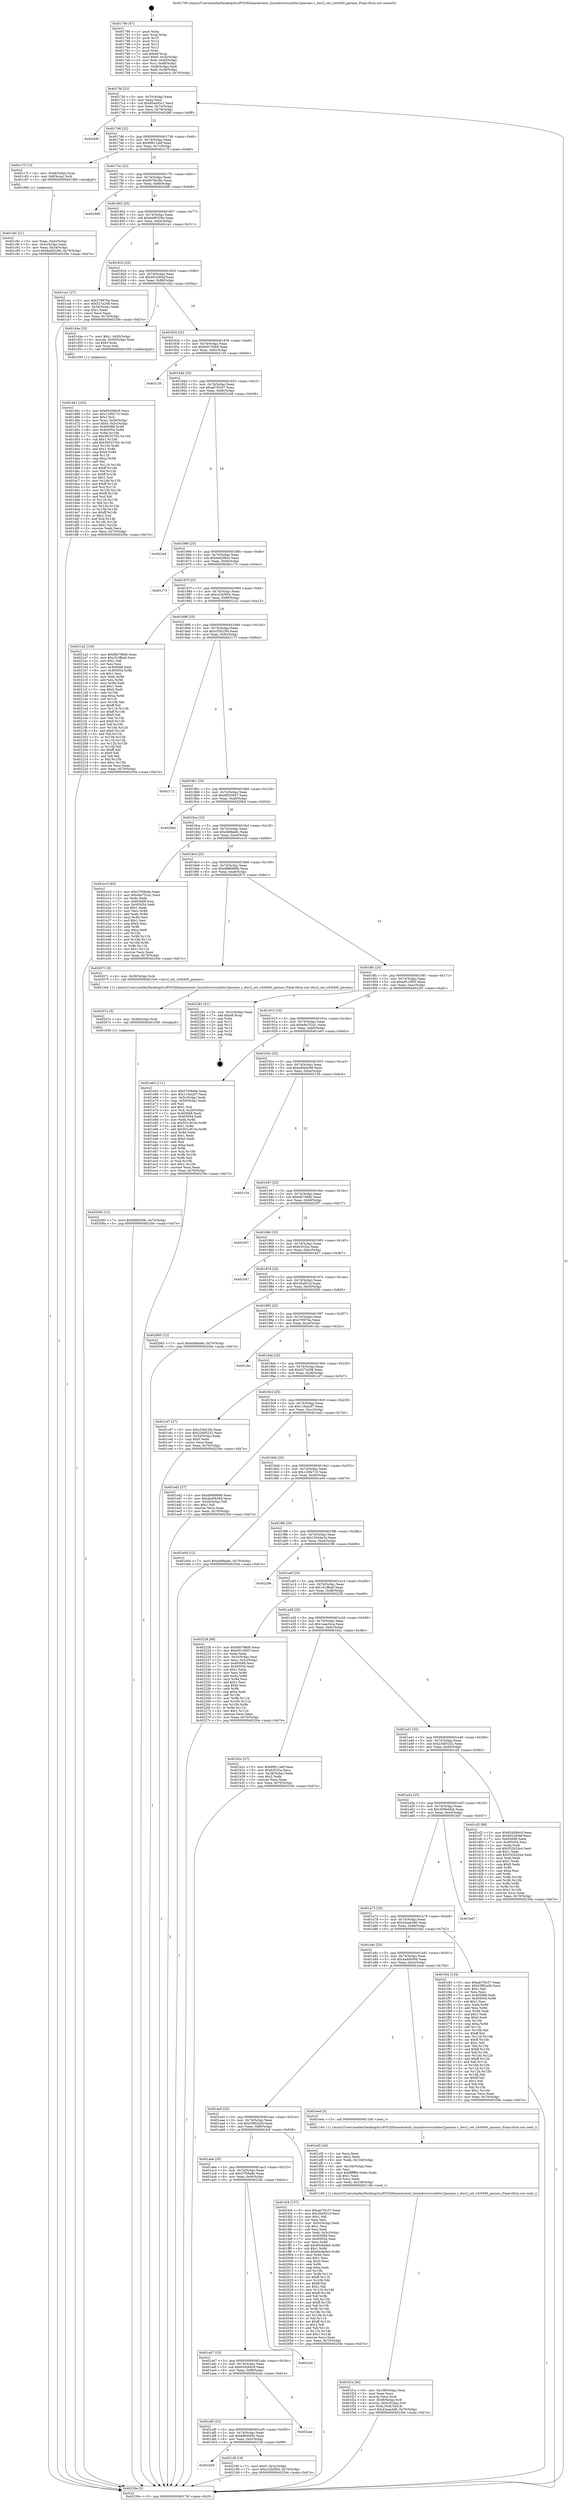 digraph "0x401790" {
  label = "0x401790 (/mnt/c/Users/mathe/Desktop/tcc/POCII/binaries/extr_linuxdriversusbdwc2params.c_dwc2_set_s3c6400_params_Final-ollvm.out::main(0))"
  labelloc = "t"
  node[shape=record]

  Entry [label="",width=0.3,height=0.3,shape=circle,fillcolor=black,style=filled]
  "0x4017bf" [label="{
     0x4017bf [23]\l
     | [instrs]\l
     &nbsp;&nbsp;0x4017bf \<+3\>: mov -0x70(%rbp),%eax\l
     &nbsp;&nbsp;0x4017c2 \<+2\>: mov %eax,%ecx\l
     &nbsp;&nbsp;0x4017c4 \<+6\>: sub $0x85ad45c1,%ecx\l
     &nbsp;&nbsp;0x4017ca \<+3\>: mov %eax,-0x74(%rbp)\l
     &nbsp;&nbsp;0x4017cd \<+3\>: mov %ecx,-0x78(%rbp)\l
     &nbsp;&nbsp;0x4017d0 \<+6\>: je 000000000040208f \<main+0x8ff\>\l
  }"]
  "0x40208f" [label="{
     0x40208f\l
  }", style=dashed]
  "0x4017d6" [label="{
     0x4017d6 [22]\l
     | [instrs]\l
     &nbsp;&nbsp;0x4017d6 \<+5\>: jmp 00000000004017db \<main+0x4b\>\l
     &nbsp;&nbsp;0x4017db \<+3\>: mov -0x74(%rbp),%eax\l
     &nbsp;&nbsp;0x4017de \<+5\>: sub $0x89611a6f,%eax\l
     &nbsp;&nbsp;0x4017e3 \<+3\>: mov %eax,-0x7c(%rbp)\l
     &nbsp;&nbsp;0x4017e6 \<+6\>: je 0000000000401c7f \<main+0x4ef\>\l
  }"]
  Exit [label="",width=0.3,height=0.3,shape=circle,fillcolor=black,style=filled,peripheries=2]
  "0x401c7f" [label="{
     0x401c7f [13]\l
     | [instrs]\l
     &nbsp;&nbsp;0x401c7f \<+4\>: mov -0x48(%rbp),%rax\l
     &nbsp;&nbsp;0x401c83 \<+4\>: mov 0x8(%rax),%rdi\l
     &nbsp;&nbsp;0x401c87 \<+5\>: call 0000000000401060 \<atoi@plt\>\l
     | [calls]\l
     &nbsp;&nbsp;0x401060 \{1\} (unknown)\l
  }"]
  "0x4017ec" [label="{
     0x4017ec [22]\l
     | [instrs]\l
     &nbsp;&nbsp;0x4017ec \<+5\>: jmp 00000000004017f1 \<main+0x61\>\l
     &nbsp;&nbsp;0x4017f1 \<+3\>: mov -0x74(%rbp),%eax\l
     &nbsp;&nbsp;0x4017f4 \<+5\>: sub $0x8978e3bc,%eax\l
     &nbsp;&nbsp;0x4017f9 \<+3\>: mov %eax,-0x80(%rbp)\l
     &nbsp;&nbsp;0x4017fc \<+6\>: je 00000000004020d8 \<main+0x948\>\l
  }"]
  "0x401b09" [label="{
     0x401b09\l
  }", style=dashed]
  "0x4020d8" [label="{
     0x4020d8\l
  }", style=dashed]
  "0x401802" [label="{
     0x401802 [25]\l
     | [instrs]\l
     &nbsp;&nbsp;0x401802 \<+5\>: jmp 0000000000401807 \<main+0x77\>\l
     &nbsp;&nbsp;0x401807 \<+3\>: mov -0x74(%rbp),%eax\l
     &nbsp;&nbsp;0x40180a \<+5\>: sub $0x8a90329e,%eax\l
     &nbsp;&nbsp;0x40180f \<+6\>: mov %eax,-0x84(%rbp)\l
     &nbsp;&nbsp;0x401815 \<+6\>: je 0000000000401ca1 \<main+0x511\>\l
  }"]
  "0x40218f" [label="{
     0x40218f [19]\l
     | [instrs]\l
     &nbsp;&nbsp;0x40218f \<+7\>: movl $0x0,-0x3c(%rbp)\l
     &nbsp;&nbsp;0x402196 \<+7\>: movl $0xc52b5f54,-0x70(%rbp)\l
     &nbsp;&nbsp;0x40219d \<+5\>: jmp 000000000040230e \<main+0xb7e\>\l
  }"]
  "0x401ca1" [label="{
     0x401ca1 [27]\l
     | [instrs]\l
     &nbsp;&nbsp;0x401ca1 \<+5\>: mov $0x37997ba,%eax\l
     &nbsp;&nbsp;0x401ca6 \<+5\>: mov $0x527e208,%ecx\l
     &nbsp;&nbsp;0x401cab \<+3\>: mov -0x34(%rbp),%edx\l
     &nbsp;&nbsp;0x401cae \<+3\>: cmp $0x1,%edx\l
     &nbsp;&nbsp;0x401cb1 \<+3\>: cmovl %ecx,%eax\l
     &nbsp;&nbsp;0x401cb4 \<+3\>: mov %eax,-0x70(%rbp)\l
     &nbsp;&nbsp;0x401cb7 \<+5\>: jmp 000000000040230e \<main+0xb7e\>\l
  }"]
  "0x40181b" [label="{
     0x40181b [25]\l
     | [instrs]\l
     &nbsp;&nbsp;0x40181b \<+5\>: jmp 0000000000401820 \<main+0x90\>\l
     &nbsp;&nbsp;0x401820 \<+3\>: mov -0x74(%rbp),%eax\l
     &nbsp;&nbsp;0x401823 \<+5\>: sub $0x952260ef,%eax\l
     &nbsp;&nbsp;0x401828 \<+6\>: mov %eax,-0x88(%rbp)\l
     &nbsp;&nbsp;0x40182e \<+6\>: je 0000000000401d4a \<main+0x5ba\>\l
  }"]
  "0x401af0" [label="{
     0x401af0 [25]\l
     | [instrs]\l
     &nbsp;&nbsp;0x401af0 \<+5\>: jmp 0000000000401af5 \<main+0x365\>\l
     &nbsp;&nbsp;0x401af5 \<+3\>: mov -0x74(%rbp),%eax\l
     &nbsp;&nbsp;0x401af8 \<+5\>: sub $0x696005fe,%eax\l
     &nbsp;&nbsp;0x401afd \<+6\>: mov %eax,-0xfc(%rbp)\l
     &nbsp;&nbsp;0x401b03 \<+6\>: je 000000000040218f \<main+0x9ff\>\l
  }"]
  "0x401d4a" [label="{
     0x401d4a [23]\l
     | [instrs]\l
     &nbsp;&nbsp;0x401d4a \<+7\>: movl $0x1,-0x50(%rbp)\l
     &nbsp;&nbsp;0x401d51 \<+4\>: movslq -0x50(%rbp),%rax\l
     &nbsp;&nbsp;0x401d55 \<+4\>: shl $0x3,%rax\l
     &nbsp;&nbsp;0x401d59 \<+3\>: mov %rax,%rdi\l
     &nbsp;&nbsp;0x401d5c \<+5\>: call 0000000000401050 \<malloc@plt\>\l
     | [calls]\l
     &nbsp;&nbsp;0x401050 \{1\} (unknown)\l
  }"]
  "0x401834" [label="{
     0x401834 [25]\l
     | [instrs]\l
     &nbsp;&nbsp;0x401834 \<+5\>: jmp 0000000000401839 \<main+0xa9\>\l
     &nbsp;&nbsp;0x401839 \<+3\>: mov -0x74(%rbp),%eax\l
     &nbsp;&nbsp;0x40183c \<+5\>: sub $0x9cb73db9,%eax\l
     &nbsp;&nbsp;0x401841 \<+6\>: mov %eax,-0x8c(%rbp)\l
     &nbsp;&nbsp;0x401847 \<+6\>: je 0000000000402135 \<main+0x9a5\>\l
  }"]
  "0x4022ae" [label="{
     0x4022ae\l
  }", style=dashed]
  "0x402135" [label="{
     0x402135\l
  }", style=dashed]
  "0x40184d" [label="{
     0x40184d [25]\l
     | [instrs]\l
     &nbsp;&nbsp;0x40184d \<+5\>: jmp 0000000000401852 \<main+0xc2\>\l
     &nbsp;&nbsp;0x401852 \<+3\>: mov -0x74(%rbp),%eax\l
     &nbsp;&nbsp;0x401855 \<+5\>: sub $0xab7f3c57,%eax\l
     &nbsp;&nbsp;0x40185a \<+6\>: mov %eax,-0x90(%rbp)\l
     &nbsp;&nbsp;0x401860 \<+6\>: je 00000000004022e8 \<main+0xb58\>\l
  }"]
  "0x401ad7" [label="{
     0x401ad7 [25]\l
     | [instrs]\l
     &nbsp;&nbsp;0x401ad7 \<+5\>: jmp 0000000000401adc \<main+0x34c\>\l
     &nbsp;&nbsp;0x401adc \<+3\>: mov -0x74(%rbp),%eax\l
     &nbsp;&nbsp;0x401adf \<+5\>: sub $0x654566c9,%eax\l
     &nbsp;&nbsp;0x401ae4 \<+6\>: mov %eax,-0xf8(%rbp)\l
     &nbsp;&nbsp;0x401aea \<+6\>: je 00000000004022ae \<main+0xb1e\>\l
  }"]
  "0x4022e8" [label="{
     0x4022e8\l
  }", style=dashed]
  "0x401866" [label="{
     0x401866 [25]\l
     | [instrs]\l
     &nbsp;&nbsp;0x401866 \<+5\>: jmp 000000000040186b \<main+0xdb\>\l
     &nbsp;&nbsp;0x40186b \<+3\>: mov -0x74(%rbp),%eax\l
     &nbsp;&nbsp;0x40186e \<+5\>: sub $0xbed2f6a3,%eax\l
     &nbsp;&nbsp;0x401873 \<+6\>: mov %eax,-0x94(%rbp)\l
     &nbsp;&nbsp;0x401879 \<+6\>: je 0000000000401c73 \<main+0x4e3\>\l
  }"]
  "0x4022dc" [label="{
     0x4022dc\l
  }", style=dashed]
  "0x401c73" [label="{
     0x401c73\l
  }", style=dashed]
  "0x40187f" [label="{
     0x40187f [25]\l
     | [instrs]\l
     &nbsp;&nbsp;0x40187f \<+5\>: jmp 0000000000401884 \<main+0xf4\>\l
     &nbsp;&nbsp;0x401884 \<+3\>: mov -0x74(%rbp),%eax\l
     &nbsp;&nbsp;0x401887 \<+5\>: sub $0xc52b5f54,%eax\l
     &nbsp;&nbsp;0x40188c \<+6\>: mov %eax,-0x98(%rbp)\l
     &nbsp;&nbsp;0x401892 \<+6\>: je 00000000004021a2 \<main+0xa12\>\l
  }"]
  "0x402083" [label="{
     0x402083 [12]\l
     | [instrs]\l
     &nbsp;&nbsp;0x402083 \<+7\>: movl $0x696005fe,-0x70(%rbp)\l
     &nbsp;&nbsp;0x40208a \<+5\>: jmp 000000000040230e \<main+0xb7e\>\l
  }"]
  "0x4021a2" [label="{
     0x4021a2 [134]\l
     | [instrs]\l
     &nbsp;&nbsp;0x4021a2 \<+5\>: mov $0xf4b798d0,%eax\l
     &nbsp;&nbsp;0x4021a7 \<+5\>: mov $0x161ffba6,%ecx\l
     &nbsp;&nbsp;0x4021ac \<+2\>: mov $0x1,%dl\l
     &nbsp;&nbsp;0x4021ae \<+2\>: xor %esi,%esi\l
     &nbsp;&nbsp;0x4021b0 \<+7\>: mov 0x405068,%edi\l
     &nbsp;&nbsp;0x4021b7 \<+8\>: mov 0x405054,%r8d\l
     &nbsp;&nbsp;0x4021bf \<+3\>: sub $0x1,%esi\l
     &nbsp;&nbsp;0x4021c2 \<+3\>: mov %edi,%r9d\l
     &nbsp;&nbsp;0x4021c5 \<+3\>: add %esi,%r9d\l
     &nbsp;&nbsp;0x4021c8 \<+4\>: imul %r9d,%edi\l
     &nbsp;&nbsp;0x4021cc \<+3\>: and $0x1,%edi\l
     &nbsp;&nbsp;0x4021cf \<+3\>: cmp $0x0,%edi\l
     &nbsp;&nbsp;0x4021d2 \<+4\>: sete %r10b\l
     &nbsp;&nbsp;0x4021d6 \<+4\>: cmp $0xa,%r8d\l
     &nbsp;&nbsp;0x4021da \<+4\>: setl %r11b\l
     &nbsp;&nbsp;0x4021de \<+3\>: mov %r10b,%bl\l
     &nbsp;&nbsp;0x4021e1 \<+3\>: xor $0xff,%bl\l
     &nbsp;&nbsp;0x4021e4 \<+3\>: mov %r11b,%r14b\l
     &nbsp;&nbsp;0x4021e7 \<+4\>: xor $0xff,%r14b\l
     &nbsp;&nbsp;0x4021eb \<+3\>: xor $0x0,%dl\l
     &nbsp;&nbsp;0x4021ee \<+3\>: mov %bl,%r15b\l
     &nbsp;&nbsp;0x4021f1 \<+4\>: and $0x0,%r15b\l
     &nbsp;&nbsp;0x4021f5 \<+3\>: and %dl,%r10b\l
     &nbsp;&nbsp;0x4021f8 \<+3\>: mov %r14b,%r12b\l
     &nbsp;&nbsp;0x4021fb \<+4\>: and $0x0,%r12b\l
     &nbsp;&nbsp;0x4021ff \<+3\>: and %dl,%r11b\l
     &nbsp;&nbsp;0x402202 \<+3\>: or %r10b,%r15b\l
     &nbsp;&nbsp;0x402205 \<+3\>: or %r11b,%r12b\l
     &nbsp;&nbsp;0x402208 \<+3\>: xor %r12b,%r15b\l
     &nbsp;&nbsp;0x40220b \<+3\>: or %r14b,%bl\l
     &nbsp;&nbsp;0x40220e \<+3\>: xor $0xff,%bl\l
     &nbsp;&nbsp;0x402211 \<+3\>: or $0x0,%dl\l
     &nbsp;&nbsp;0x402214 \<+2\>: and %dl,%bl\l
     &nbsp;&nbsp;0x402216 \<+3\>: or %bl,%r15b\l
     &nbsp;&nbsp;0x402219 \<+4\>: test $0x1,%r15b\l
     &nbsp;&nbsp;0x40221d \<+3\>: cmovne %ecx,%eax\l
     &nbsp;&nbsp;0x402220 \<+3\>: mov %eax,-0x70(%rbp)\l
     &nbsp;&nbsp;0x402223 \<+5\>: jmp 000000000040230e \<main+0xb7e\>\l
  }"]
  "0x401898" [label="{
     0x401898 [25]\l
     | [instrs]\l
     &nbsp;&nbsp;0x401898 \<+5\>: jmp 000000000040189d \<main+0x10d\>\l
     &nbsp;&nbsp;0x40189d \<+3\>: mov -0x74(%rbp),%eax\l
     &nbsp;&nbsp;0x4018a0 \<+5\>: sub $0xc55b23f4,%eax\l
     &nbsp;&nbsp;0x4018a5 \<+6\>: mov %eax,-0x9c(%rbp)\l
     &nbsp;&nbsp;0x4018ab \<+6\>: je 0000000000402172 \<main+0x9e2\>\l
  }"]
  "0x40207a" [label="{
     0x40207a [9]\l
     | [instrs]\l
     &nbsp;&nbsp;0x40207a \<+4\>: mov -0x58(%rbp),%rdi\l
     &nbsp;&nbsp;0x40207e \<+5\>: call 0000000000401030 \<free@plt\>\l
     | [calls]\l
     &nbsp;&nbsp;0x401030 \{1\} (unknown)\l
  }"]
  "0x402172" [label="{
     0x402172\l
  }", style=dashed]
  "0x4018b1" [label="{
     0x4018b1 [25]\l
     | [instrs]\l
     &nbsp;&nbsp;0x4018b1 \<+5\>: jmp 00000000004018b6 \<main+0x126\>\l
     &nbsp;&nbsp;0x4018b6 \<+3\>: mov -0x74(%rbp),%eax\l
     &nbsp;&nbsp;0x4018b9 \<+5\>: sub $0xd0f20947,%eax\l
     &nbsp;&nbsp;0x4018be \<+6\>: mov %eax,-0xa0(%rbp)\l
     &nbsp;&nbsp;0x4018c4 \<+6\>: je 00000000004020bd \<main+0x92d\>\l
  }"]
  "0x401abe" [label="{
     0x401abe [25]\l
     | [instrs]\l
     &nbsp;&nbsp;0x401abe \<+5\>: jmp 0000000000401ac3 \<main+0x333\>\l
     &nbsp;&nbsp;0x401ac3 \<+3\>: mov -0x74(%rbp),%eax\l
     &nbsp;&nbsp;0x401ac6 \<+5\>: sub $0x57f38e9e,%eax\l
     &nbsp;&nbsp;0x401acb \<+6\>: mov %eax,-0xf4(%rbp)\l
     &nbsp;&nbsp;0x401ad1 \<+6\>: je 00000000004022dc \<main+0xb4c\>\l
  }"]
  "0x4020bd" [label="{
     0x4020bd\l
  }", style=dashed]
  "0x4018ca" [label="{
     0x4018ca [25]\l
     | [instrs]\l
     &nbsp;&nbsp;0x4018ca \<+5\>: jmp 00000000004018cf \<main+0x13f\>\l
     &nbsp;&nbsp;0x4018cf \<+3\>: mov -0x74(%rbp),%eax\l
     &nbsp;&nbsp;0x4018d2 \<+5\>: sub $0xd48faa9c,%eax\l
     &nbsp;&nbsp;0x4018d7 \<+6\>: mov %eax,-0xa4(%rbp)\l
     &nbsp;&nbsp;0x4018dd \<+6\>: je 0000000000401e10 \<main+0x680\>\l
  }"]
  "0x401fc8" [label="{
     0x401fc8 [157]\l
     | [instrs]\l
     &nbsp;&nbsp;0x401fc8 \<+5\>: mov $0xab7f3c57,%eax\l
     &nbsp;&nbsp;0x401fcd \<+5\>: mov $0x30a931d,%ecx\l
     &nbsp;&nbsp;0x401fd2 \<+2\>: mov $0x1,%dl\l
     &nbsp;&nbsp;0x401fd4 \<+2\>: xor %esi,%esi\l
     &nbsp;&nbsp;0x401fd6 \<+3\>: mov -0x5c(%rbp),%edi\l
     &nbsp;&nbsp;0x401fd9 \<+3\>: sub $0x1,%esi\l
     &nbsp;&nbsp;0x401fdc \<+2\>: sub %esi,%edi\l
     &nbsp;&nbsp;0x401fde \<+3\>: mov %edi,-0x5c(%rbp)\l
     &nbsp;&nbsp;0x401fe1 \<+7\>: mov 0x405068,%esi\l
     &nbsp;&nbsp;0x401fe8 \<+7\>: mov 0x405054,%edi\l
     &nbsp;&nbsp;0x401fef \<+3\>: mov %esi,%r8d\l
     &nbsp;&nbsp;0x401ff2 \<+7\>: add $0x60c8a9a5,%r8d\l
     &nbsp;&nbsp;0x401ff9 \<+4\>: sub $0x1,%r8d\l
     &nbsp;&nbsp;0x401ffd \<+7\>: sub $0x60c8a9a5,%r8d\l
     &nbsp;&nbsp;0x402004 \<+4\>: imul %r8d,%esi\l
     &nbsp;&nbsp;0x402008 \<+3\>: and $0x1,%esi\l
     &nbsp;&nbsp;0x40200b \<+3\>: cmp $0x0,%esi\l
     &nbsp;&nbsp;0x40200e \<+4\>: sete %r9b\l
     &nbsp;&nbsp;0x402012 \<+3\>: cmp $0xa,%edi\l
     &nbsp;&nbsp;0x402015 \<+4\>: setl %r10b\l
     &nbsp;&nbsp;0x402019 \<+3\>: mov %r9b,%r11b\l
     &nbsp;&nbsp;0x40201c \<+4\>: xor $0xff,%r11b\l
     &nbsp;&nbsp;0x402020 \<+3\>: mov %r10b,%bl\l
     &nbsp;&nbsp;0x402023 \<+3\>: xor $0xff,%bl\l
     &nbsp;&nbsp;0x402026 \<+3\>: xor $0x1,%dl\l
     &nbsp;&nbsp;0x402029 \<+3\>: mov %r11b,%r14b\l
     &nbsp;&nbsp;0x40202c \<+4\>: and $0xff,%r14b\l
     &nbsp;&nbsp;0x402030 \<+3\>: and %dl,%r9b\l
     &nbsp;&nbsp;0x402033 \<+3\>: mov %bl,%r15b\l
     &nbsp;&nbsp;0x402036 \<+4\>: and $0xff,%r15b\l
     &nbsp;&nbsp;0x40203a \<+3\>: and %dl,%r10b\l
     &nbsp;&nbsp;0x40203d \<+3\>: or %r9b,%r14b\l
     &nbsp;&nbsp;0x402040 \<+3\>: or %r10b,%r15b\l
     &nbsp;&nbsp;0x402043 \<+3\>: xor %r15b,%r14b\l
     &nbsp;&nbsp;0x402046 \<+3\>: or %bl,%r11b\l
     &nbsp;&nbsp;0x402049 \<+4\>: xor $0xff,%r11b\l
     &nbsp;&nbsp;0x40204d \<+3\>: or $0x1,%dl\l
     &nbsp;&nbsp;0x402050 \<+3\>: and %dl,%r11b\l
     &nbsp;&nbsp;0x402053 \<+3\>: or %r11b,%r14b\l
     &nbsp;&nbsp;0x402056 \<+4\>: test $0x1,%r14b\l
     &nbsp;&nbsp;0x40205a \<+3\>: cmovne %ecx,%eax\l
     &nbsp;&nbsp;0x40205d \<+3\>: mov %eax,-0x70(%rbp)\l
     &nbsp;&nbsp;0x402060 \<+5\>: jmp 000000000040230e \<main+0xb7e\>\l
  }"]
  "0x401e10" [label="{
     0x401e10 [83]\l
     | [instrs]\l
     &nbsp;&nbsp;0x401e10 \<+5\>: mov $0x57f38e9e,%eax\l
     &nbsp;&nbsp;0x401e15 \<+5\>: mov $0xe9a752a1,%ecx\l
     &nbsp;&nbsp;0x401e1a \<+2\>: xor %edx,%edx\l
     &nbsp;&nbsp;0x401e1c \<+7\>: mov 0x405068,%esi\l
     &nbsp;&nbsp;0x401e23 \<+7\>: mov 0x405054,%edi\l
     &nbsp;&nbsp;0x401e2a \<+3\>: sub $0x1,%edx\l
     &nbsp;&nbsp;0x401e2d \<+3\>: mov %esi,%r8d\l
     &nbsp;&nbsp;0x401e30 \<+3\>: add %edx,%r8d\l
     &nbsp;&nbsp;0x401e33 \<+4\>: imul %r8d,%esi\l
     &nbsp;&nbsp;0x401e37 \<+3\>: and $0x1,%esi\l
     &nbsp;&nbsp;0x401e3a \<+3\>: cmp $0x0,%esi\l
     &nbsp;&nbsp;0x401e3d \<+4\>: sete %r9b\l
     &nbsp;&nbsp;0x401e41 \<+3\>: cmp $0xa,%edi\l
     &nbsp;&nbsp;0x401e44 \<+4\>: setl %r10b\l
     &nbsp;&nbsp;0x401e48 \<+3\>: mov %r9b,%r11b\l
     &nbsp;&nbsp;0x401e4b \<+3\>: and %r10b,%r11b\l
     &nbsp;&nbsp;0x401e4e \<+3\>: xor %r10b,%r9b\l
     &nbsp;&nbsp;0x401e51 \<+3\>: or %r9b,%r11b\l
     &nbsp;&nbsp;0x401e54 \<+4\>: test $0x1,%r11b\l
     &nbsp;&nbsp;0x401e58 \<+3\>: cmovne %ecx,%eax\l
     &nbsp;&nbsp;0x401e5b \<+3\>: mov %eax,-0x70(%rbp)\l
     &nbsp;&nbsp;0x401e5e \<+5\>: jmp 000000000040230e \<main+0xb7e\>\l
  }"]
  "0x4018e3" [label="{
     0x4018e3 [25]\l
     | [instrs]\l
     &nbsp;&nbsp;0x4018e3 \<+5\>: jmp 00000000004018e8 \<main+0x158\>\l
     &nbsp;&nbsp;0x4018e8 \<+3\>: mov -0x74(%rbp),%eax\l
     &nbsp;&nbsp;0x4018eb \<+5\>: sub $0xd886999b,%eax\l
     &nbsp;&nbsp;0x4018f0 \<+6\>: mov %eax,-0xa8(%rbp)\l
     &nbsp;&nbsp;0x4018f6 \<+6\>: je 0000000000402071 \<main+0x8e1\>\l
  }"]
  "0x401f1e" [label="{
     0x401f1e [36]\l
     | [instrs]\l
     &nbsp;&nbsp;0x401f1e \<+6\>: mov -0x108(%rbp),%ecx\l
     &nbsp;&nbsp;0x401f24 \<+3\>: imul %eax,%ecx\l
     &nbsp;&nbsp;0x401f27 \<+3\>: movslq %ecx,%rdi\l
     &nbsp;&nbsp;0x401f2a \<+4\>: mov -0x58(%rbp),%r8\l
     &nbsp;&nbsp;0x401f2e \<+4\>: movslq -0x5c(%rbp),%r9\l
     &nbsp;&nbsp;0x401f32 \<+4\>: mov %rdi,(%r8,%r9,8)\l
     &nbsp;&nbsp;0x401f36 \<+7\>: movl $0x42eae3d6,-0x70(%rbp)\l
     &nbsp;&nbsp;0x401f3d \<+5\>: jmp 000000000040230e \<main+0xb7e\>\l
  }"]
  "0x402071" [label="{
     0x402071 [9]\l
     | [instrs]\l
     &nbsp;&nbsp;0x402071 \<+4\>: mov -0x58(%rbp),%rdi\l
     &nbsp;&nbsp;0x402075 \<+5\>: call 00000000004015e0 \<dwc2_set_s3c6400_params\>\l
     | [calls]\l
     &nbsp;&nbsp;0x4015e0 \{1\} (/mnt/c/Users/mathe/Desktop/tcc/POCII/binaries/extr_linuxdriversusbdwc2params.c_dwc2_set_s3c6400_params_Final-ollvm.out::dwc2_set_s3c6400_params)\l
  }"]
  "0x4018fc" [label="{
     0x4018fc [25]\l
     | [instrs]\l
     &nbsp;&nbsp;0x4018fc \<+5\>: jmp 0000000000401901 \<main+0x171\>\l
     &nbsp;&nbsp;0x401901 \<+3\>: mov -0x74(%rbp),%eax\l
     &nbsp;&nbsp;0x401904 \<+5\>: sub $0xe91c0f25,%eax\l
     &nbsp;&nbsp;0x401909 \<+6\>: mov %eax,-0xac(%rbp)\l
     &nbsp;&nbsp;0x40190f \<+6\>: je 0000000000402281 \<main+0xaf1\>\l
  }"]
  "0x401ef2" [label="{
     0x401ef2 [44]\l
     | [instrs]\l
     &nbsp;&nbsp;0x401ef2 \<+2\>: xor %ecx,%ecx\l
     &nbsp;&nbsp;0x401ef4 \<+5\>: mov $0x2,%edx\l
     &nbsp;&nbsp;0x401ef9 \<+6\>: mov %edx,-0x104(%rbp)\l
     &nbsp;&nbsp;0x401eff \<+1\>: cltd\l
     &nbsp;&nbsp;0x401f00 \<+6\>: mov -0x104(%rbp),%esi\l
     &nbsp;&nbsp;0x401f06 \<+2\>: idiv %esi\l
     &nbsp;&nbsp;0x401f08 \<+6\>: imul $0xfffffffe,%edx,%edx\l
     &nbsp;&nbsp;0x401f0e \<+3\>: sub $0x1,%ecx\l
     &nbsp;&nbsp;0x401f11 \<+2\>: sub %ecx,%edx\l
     &nbsp;&nbsp;0x401f13 \<+6\>: mov %edx,-0x108(%rbp)\l
     &nbsp;&nbsp;0x401f19 \<+5\>: call 0000000000401160 \<next_i\>\l
     | [calls]\l
     &nbsp;&nbsp;0x401160 \{1\} (/mnt/c/Users/mathe/Desktop/tcc/POCII/binaries/extr_linuxdriversusbdwc2params.c_dwc2_set_s3c6400_params_Final-ollvm.out::next_i)\l
  }"]
  "0x402281" [label="{
     0x402281 [21]\l
     | [instrs]\l
     &nbsp;&nbsp;0x402281 \<+3\>: mov -0x2c(%rbp),%eax\l
     &nbsp;&nbsp;0x402284 \<+7\>: add $0xe8,%rsp\l
     &nbsp;&nbsp;0x40228b \<+1\>: pop %rbx\l
     &nbsp;&nbsp;0x40228c \<+2\>: pop %r12\l
     &nbsp;&nbsp;0x40228e \<+2\>: pop %r13\l
     &nbsp;&nbsp;0x402290 \<+2\>: pop %r14\l
     &nbsp;&nbsp;0x402292 \<+2\>: pop %r15\l
     &nbsp;&nbsp;0x402294 \<+1\>: pop %rbp\l
     &nbsp;&nbsp;0x402295 \<+1\>: ret\l
  }"]
  "0x401915" [label="{
     0x401915 [25]\l
     | [instrs]\l
     &nbsp;&nbsp;0x401915 \<+5\>: jmp 000000000040191a \<main+0x18a\>\l
     &nbsp;&nbsp;0x40191a \<+3\>: mov -0x74(%rbp),%eax\l
     &nbsp;&nbsp;0x40191d \<+5\>: sub $0xe9a752a1,%eax\l
     &nbsp;&nbsp;0x401922 \<+6\>: mov %eax,-0xb0(%rbp)\l
     &nbsp;&nbsp;0x401928 \<+6\>: je 0000000000401e63 \<main+0x6d3\>\l
  }"]
  "0x401aa5" [label="{
     0x401aa5 [25]\l
     | [instrs]\l
     &nbsp;&nbsp;0x401aa5 \<+5\>: jmp 0000000000401aaa \<main+0x31a\>\l
     &nbsp;&nbsp;0x401aaa \<+3\>: mov -0x74(%rbp),%eax\l
     &nbsp;&nbsp;0x401aad \<+5\>: sub $0x53f62a26,%eax\l
     &nbsp;&nbsp;0x401ab2 \<+6\>: mov %eax,-0xf0(%rbp)\l
     &nbsp;&nbsp;0x401ab8 \<+6\>: je 0000000000401fc8 \<main+0x838\>\l
  }"]
  "0x401e63" [label="{
     0x401e63 [111]\l
     | [instrs]\l
     &nbsp;&nbsp;0x401e63 \<+5\>: mov $0x57f38e9e,%eax\l
     &nbsp;&nbsp;0x401e68 \<+5\>: mov $0x110ea2f7,%ecx\l
     &nbsp;&nbsp;0x401e6d \<+3\>: mov -0x5c(%rbp),%edx\l
     &nbsp;&nbsp;0x401e70 \<+3\>: cmp -0x50(%rbp),%edx\l
     &nbsp;&nbsp;0x401e73 \<+4\>: setl %sil\l
     &nbsp;&nbsp;0x401e77 \<+4\>: and $0x1,%sil\l
     &nbsp;&nbsp;0x401e7b \<+4\>: mov %sil,-0x2d(%rbp)\l
     &nbsp;&nbsp;0x401e7f \<+7\>: mov 0x405068,%edx\l
     &nbsp;&nbsp;0x401e86 \<+7\>: mov 0x405054,%edi\l
     &nbsp;&nbsp;0x401e8d \<+3\>: mov %edx,%r8d\l
     &nbsp;&nbsp;0x401e90 \<+7\>: sub $0x501c810a,%r8d\l
     &nbsp;&nbsp;0x401e97 \<+4\>: sub $0x1,%r8d\l
     &nbsp;&nbsp;0x401e9b \<+7\>: add $0x501c810a,%r8d\l
     &nbsp;&nbsp;0x401ea2 \<+4\>: imul %r8d,%edx\l
     &nbsp;&nbsp;0x401ea6 \<+3\>: and $0x1,%edx\l
     &nbsp;&nbsp;0x401ea9 \<+3\>: cmp $0x0,%edx\l
     &nbsp;&nbsp;0x401eac \<+4\>: sete %sil\l
     &nbsp;&nbsp;0x401eb0 \<+3\>: cmp $0xa,%edi\l
     &nbsp;&nbsp;0x401eb3 \<+4\>: setl %r9b\l
     &nbsp;&nbsp;0x401eb7 \<+3\>: mov %sil,%r10b\l
     &nbsp;&nbsp;0x401eba \<+3\>: and %r9b,%r10b\l
     &nbsp;&nbsp;0x401ebd \<+3\>: xor %r9b,%sil\l
     &nbsp;&nbsp;0x401ec0 \<+3\>: or %sil,%r10b\l
     &nbsp;&nbsp;0x401ec3 \<+4\>: test $0x1,%r10b\l
     &nbsp;&nbsp;0x401ec7 \<+3\>: cmovne %ecx,%eax\l
     &nbsp;&nbsp;0x401eca \<+3\>: mov %eax,-0x70(%rbp)\l
     &nbsp;&nbsp;0x401ecd \<+5\>: jmp 000000000040230e \<main+0xb7e\>\l
  }"]
  "0x40192e" [label="{
     0x40192e [25]\l
     | [instrs]\l
     &nbsp;&nbsp;0x40192e \<+5\>: jmp 0000000000401933 \<main+0x1a3\>\l
     &nbsp;&nbsp;0x401933 \<+3\>: mov -0x74(%rbp),%eax\l
     &nbsp;&nbsp;0x401936 \<+5\>: sub $0xed0b4c68,%eax\l
     &nbsp;&nbsp;0x40193b \<+6\>: mov %eax,-0xb4(%rbp)\l
     &nbsp;&nbsp;0x401941 \<+6\>: je 0000000000402154 \<main+0x9c4\>\l
  }"]
  "0x401eed" [label="{
     0x401eed [5]\l
     | [instrs]\l
     &nbsp;&nbsp;0x401eed \<+5\>: call 0000000000401160 \<next_i\>\l
     | [calls]\l
     &nbsp;&nbsp;0x401160 \{1\} (/mnt/c/Users/mathe/Desktop/tcc/POCII/binaries/extr_linuxdriversusbdwc2params.c_dwc2_set_s3c6400_params_Final-ollvm.out::next_i)\l
  }"]
  "0x402154" [label="{
     0x402154\l
  }", style=dashed]
  "0x401947" [label="{
     0x401947 [25]\l
     | [instrs]\l
     &nbsp;&nbsp;0x401947 \<+5\>: jmp 000000000040194c \<main+0x1bc\>\l
     &nbsp;&nbsp;0x40194c \<+3\>: mov -0x74(%rbp),%eax\l
     &nbsp;&nbsp;0x40194f \<+5\>: sub $0xf4b798d0,%eax\l
     &nbsp;&nbsp;0x401954 \<+6\>: mov %eax,-0xb8(%rbp)\l
     &nbsp;&nbsp;0x40195a \<+6\>: je 0000000000402307 \<main+0xb77\>\l
  }"]
  "0x401a8c" [label="{
     0x401a8c [25]\l
     | [instrs]\l
     &nbsp;&nbsp;0x401a8c \<+5\>: jmp 0000000000401a91 \<main+0x301\>\l
     &nbsp;&nbsp;0x401a91 \<+3\>: mov -0x74(%rbp),%eax\l
     &nbsp;&nbsp;0x401a94 \<+5\>: sub $0x4a40b384,%eax\l
     &nbsp;&nbsp;0x401a99 \<+6\>: mov %eax,-0xec(%rbp)\l
     &nbsp;&nbsp;0x401a9f \<+6\>: je 0000000000401eed \<main+0x75d\>\l
  }"]
  "0x402307" [label="{
     0x402307\l
  }", style=dashed]
  "0x401960" [label="{
     0x401960 [25]\l
     | [instrs]\l
     &nbsp;&nbsp;0x401960 \<+5\>: jmp 0000000000401965 \<main+0x1d5\>\l
     &nbsp;&nbsp;0x401965 \<+3\>: mov -0x74(%rbp),%eax\l
     &nbsp;&nbsp;0x401968 \<+5\>: sub $0x63532a,%eax\l
     &nbsp;&nbsp;0x40196d \<+6\>: mov %eax,-0xbc(%rbp)\l
     &nbsp;&nbsp;0x401973 \<+6\>: je 0000000000401b47 \<main+0x3b7\>\l
  }"]
  "0x401f42" [label="{
     0x401f42 [134]\l
     | [instrs]\l
     &nbsp;&nbsp;0x401f42 \<+5\>: mov $0xab7f3c57,%eax\l
     &nbsp;&nbsp;0x401f47 \<+5\>: mov $0x53f62a26,%ecx\l
     &nbsp;&nbsp;0x401f4c \<+2\>: mov $0x1,%dl\l
     &nbsp;&nbsp;0x401f4e \<+2\>: xor %esi,%esi\l
     &nbsp;&nbsp;0x401f50 \<+7\>: mov 0x405068,%edi\l
     &nbsp;&nbsp;0x401f57 \<+8\>: mov 0x405054,%r8d\l
     &nbsp;&nbsp;0x401f5f \<+3\>: sub $0x1,%esi\l
     &nbsp;&nbsp;0x401f62 \<+3\>: mov %edi,%r9d\l
     &nbsp;&nbsp;0x401f65 \<+3\>: add %esi,%r9d\l
     &nbsp;&nbsp;0x401f68 \<+4\>: imul %r9d,%edi\l
     &nbsp;&nbsp;0x401f6c \<+3\>: and $0x1,%edi\l
     &nbsp;&nbsp;0x401f6f \<+3\>: cmp $0x0,%edi\l
     &nbsp;&nbsp;0x401f72 \<+4\>: sete %r10b\l
     &nbsp;&nbsp;0x401f76 \<+4\>: cmp $0xa,%r8d\l
     &nbsp;&nbsp;0x401f7a \<+4\>: setl %r11b\l
     &nbsp;&nbsp;0x401f7e \<+3\>: mov %r10b,%bl\l
     &nbsp;&nbsp;0x401f81 \<+3\>: xor $0xff,%bl\l
     &nbsp;&nbsp;0x401f84 \<+3\>: mov %r11b,%r14b\l
     &nbsp;&nbsp;0x401f87 \<+4\>: xor $0xff,%r14b\l
     &nbsp;&nbsp;0x401f8b \<+3\>: xor $0x1,%dl\l
     &nbsp;&nbsp;0x401f8e \<+3\>: mov %bl,%r15b\l
     &nbsp;&nbsp;0x401f91 \<+4\>: and $0xff,%r15b\l
     &nbsp;&nbsp;0x401f95 \<+3\>: and %dl,%r10b\l
     &nbsp;&nbsp;0x401f98 \<+3\>: mov %r14b,%r12b\l
     &nbsp;&nbsp;0x401f9b \<+4\>: and $0xff,%r12b\l
     &nbsp;&nbsp;0x401f9f \<+3\>: and %dl,%r11b\l
     &nbsp;&nbsp;0x401fa2 \<+3\>: or %r10b,%r15b\l
     &nbsp;&nbsp;0x401fa5 \<+3\>: or %r11b,%r12b\l
     &nbsp;&nbsp;0x401fa8 \<+3\>: xor %r12b,%r15b\l
     &nbsp;&nbsp;0x401fab \<+3\>: or %r14b,%bl\l
     &nbsp;&nbsp;0x401fae \<+3\>: xor $0xff,%bl\l
     &nbsp;&nbsp;0x401fb1 \<+3\>: or $0x1,%dl\l
     &nbsp;&nbsp;0x401fb4 \<+2\>: and %dl,%bl\l
     &nbsp;&nbsp;0x401fb6 \<+3\>: or %bl,%r15b\l
     &nbsp;&nbsp;0x401fb9 \<+4\>: test $0x1,%r15b\l
     &nbsp;&nbsp;0x401fbd \<+3\>: cmovne %ecx,%eax\l
     &nbsp;&nbsp;0x401fc0 \<+3\>: mov %eax,-0x70(%rbp)\l
     &nbsp;&nbsp;0x401fc3 \<+5\>: jmp 000000000040230e \<main+0xb7e\>\l
  }"]
  "0x401b47" [label="{
     0x401b47\l
  }", style=dashed]
  "0x401979" [label="{
     0x401979 [25]\l
     | [instrs]\l
     &nbsp;&nbsp;0x401979 \<+5\>: jmp 000000000040197e \<main+0x1ee\>\l
     &nbsp;&nbsp;0x40197e \<+3\>: mov -0x74(%rbp),%eax\l
     &nbsp;&nbsp;0x401981 \<+5\>: sub $0x30a931d,%eax\l
     &nbsp;&nbsp;0x401986 \<+6\>: mov %eax,-0xc0(%rbp)\l
     &nbsp;&nbsp;0x40198c \<+6\>: je 0000000000402065 \<main+0x8d5\>\l
  }"]
  "0x401a73" [label="{
     0x401a73 [25]\l
     | [instrs]\l
     &nbsp;&nbsp;0x401a73 \<+5\>: jmp 0000000000401a78 \<main+0x2e8\>\l
     &nbsp;&nbsp;0x401a78 \<+3\>: mov -0x74(%rbp),%eax\l
     &nbsp;&nbsp;0x401a7b \<+5\>: sub $0x42eae3d6,%eax\l
     &nbsp;&nbsp;0x401a80 \<+6\>: mov %eax,-0xe8(%rbp)\l
     &nbsp;&nbsp;0x401a86 \<+6\>: je 0000000000401f42 \<main+0x7b2\>\l
  }"]
  "0x402065" [label="{
     0x402065 [12]\l
     | [instrs]\l
     &nbsp;&nbsp;0x402065 \<+7\>: movl $0xd48faa9c,-0x70(%rbp)\l
     &nbsp;&nbsp;0x40206c \<+5\>: jmp 000000000040230e \<main+0xb7e\>\l
  }"]
  "0x401992" [label="{
     0x401992 [25]\l
     | [instrs]\l
     &nbsp;&nbsp;0x401992 \<+5\>: jmp 0000000000401997 \<main+0x207\>\l
     &nbsp;&nbsp;0x401997 \<+3\>: mov -0x74(%rbp),%eax\l
     &nbsp;&nbsp;0x40199a \<+5\>: sub $0x37997ba,%eax\l
     &nbsp;&nbsp;0x40199f \<+6\>: mov %eax,-0xc4(%rbp)\l
     &nbsp;&nbsp;0x4019a5 \<+6\>: je 0000000000401cbc \<main+0x52c\>\l
  }"]
  "0x401bd7" [label="{
     0x401bd7\l
  }", style=dashed]
  "0x401cbc" [label="{
     0x401cbc\l
  }", style=dashed]
  "0x4019ab" [label="{
     0x4019ab [25]\l
     | [instrs]\l
     &nbsp;&nbsp;0x4019ab \<+5\>: jmp 00000000004019b0 \<main+0x220\>\l
     &nbsp;&nbsp;0x4019b0 \<+3\>: mov -0x74(%rbp),%eax\l
     &nbsp;&nbsp;0x4019b3 \<+5\>: sub $0x527e208,%eax\l
     &nbsp;&nbsp;0x4019b8 \<+6\>: mov %eax,-0xc8(%rbp)\l
     &nbsp;&nbsp;0x4019be \<+6\>: je 0000000000401cd7 \<main+0x547\>\l
  }"]
  "0x401d61" [label="{
     0x401d61 [163]\l
     | [instrs]\l
     &nbsp;&nbsp;0x401d61 \<+5\>: mov $0x654566c9,%ecx\l
     &nbsp;&nbsp;0x401d66 \<+5\>: mov $0x120fa715,%edx\l
     &nbsp;&nbsp;0x401d6b \<+3\>: mov $0x1,%sil\l
     &nbsp;&nbsp;0x401d6e \<+4\>: mov %rax,-0x58(%rbp)\l
     &nbsp;&nbsp;0x401d72 \<+7\>: movl $0x0,-0x5c(%rbp)\l
     &nbsp;&nbsp;0x401d79 \<+8\>: mov 0x405068,%r8d\l
     &nbsp;&nbsp;0x401d81 \<+8\>: mov 0x405054,%r9d\l
     &nbsp;&nbsp;0x401d89 \<+3\>: mov %r8d,%r10d\l
     &nbsp;&nbsp;0x401d8c \<+7\>: sub $0x39533762,%r10d\l
     &nbsp;&nbsp;0x401d93 \<+4\>: sub $0x1,%r10d\l
     &nbsp;&nbsp;0x401d97 \<+7\>: add $0x39533762,%r10d\l
     &nbsp;&nbsp;0x401d9e \<+4\>: imul %r10d,%r8d\l
     &nbsp;&nbsp;0x401da2 \<+4\>: and $0x1,%r8d\l
     &nbsp;&nbsp;0x401da6 \<+4\>: cmp $0x0,%r8d\l
     &nbsp;&nbsp;0x401daa \<+4\>: sete %r11b\l
     &nbsp;&nbsp;0x401dae \<+4\>: cmp $0xa,%r9d\l
     &nbsp;&nbsp;0x401db2 \<+3\>: setl %bl\l
     &nbsp;&nbsp;0x401db5 \<+3\>: mov %r11b,%r14b\l
     &nbsp;&nbsp;0x401db8 \<+4\>: xor $0xff,%r14b\l
     &nbsp;&nbsp;0x401dbc \<+3\>: mov %bl,%r15b\l
     &nbsp;&nbsp;0x401dbf \<+4\>: xor $0xff,%r15b\l
     &nbsp;&nbsp;0x401dc3 \<+4\>: xor $0x1,%sil\l
     &nbsp;&nbsp;0x401dc7 \<+3\>: mov %r14b,%r12b\l
     &nbsp;&nbsp;0x401dca \<+4\>: and $0xff,%r12b\l
     &nbsp;&nbsp;0x401dce \<+3\>: and %sil,%r11b\l
     &nbsp;&nbsp;0x401dd1 \<+3\>: mov %r15b,%r13b\l
     &nbsp;&nbsp;0x401dd4 \<+4\>: and $0xff,%r13b\l
     &nbsp;&nbsp;0x401dd8 \<+3\>: and %sil,%bl\l
     &nbsp;&nbsp;0x401ddb \<+3\>: or %r11b,%r12b\l
     &nbsp;&nbsp;0x401dde \<+3\>: or %bl,%r13b\l
     &nbsp;&nbsp;0x401de1 \<+3\>: xor %r13b,%r12b\l
     &nbsp;&nbsp;0x401de4 \<+3\>: or %r15b,%r14b\l
     &nbsp;&nbsp;0x401de7 \<+4\>: xor $0xff,%r14b\l
     &nbsp;&nbsp;0x401deb \<+4\>: or $0x1,%sil\l
     &nbsp;&nbsp;0x401def \<+3\>: and %sil,%r14b\l
     &nbsp;&nbsp;0x401df2 \<+3\>: or %r14b,%r12b\l
     &nbsp;&nbsp;0x401df5 \<+4\>: test $0x1,%r12b\l
     &nbsp;&nbsp;0x401df9 \<+3\>: cmovne %edx,%ecx\l
     &nbsp;&nbsp;0x401dfc \<+3\>: mov %ecx,-0x70(%rbp)\l
     &nbsp;&nbsp;0x401dff \<+5\>: jmp 000000000040230e \<main+0xb7e\>\l
  }"]
  "0x401cd7" [label="{
     0x401cd7 [27]\l
     | [instrs]\l
     &nbsp;&nbsp;0x401cd7 \<+5\>: mov $0xc55b23f4,%eax\l
     &nbsp;&nbsp;0x401cdc \<+5\>: mov $0x23d05232,%ecx\l
     &nbsp;&nbsp;0x401ce1 \<+3\>: mov -0x34(%rbp),%edx\l
     &nbsp;&nbsp;0x401ce4 \<+3\>: cmp $0x0,%edx\l
     &nbsp;&nbsp;0x401ce7 \<+3\>: cmove %ecx,%eax\l
     &nbsp;&nbsp;0x401cea \<+3\>: mov %eax,-0x70(%rbp)\l
     &nbsp;&nbsp;0x401ced \<+5\>: jmp 000000000040230e \<main+0xb7e\>\l
  }"]
  "0x4019c4" [label="{
     0x4019c4 [25]\l
     | [instrs]\l
     &nbsp;&nbsp;0x4019c4 \<+5\>: jmp 00000000004019c9 \<main+0x239\>\l
     &nbsp;&nbsp;0x4019c9 \<+3\>: mov -0x74(%rbp),%eax\l
     &nbsp;&nbsp;0x4019cc \<+5\>: sub $0x110ea2f7,%eax\l
     &nbsp;&nbsp;0x4019d1 \<+6\>: mov %eax,-0xcc(%rbp)\l
     &nbsp;&nbsp;0x4019d7 \<+6\>: je 0000000000401ed2 \<main+0x742\>\l
  }"]
  "0x401a5a" [label="{
     0x401a5a [25]\l
     | [instrs]\l
     &nbsp;&nbsp;0x401a5a \<+5\>: jmp 0000000000401a5f \<main+0x2cf\>\l
     &nbsp;&nbsp;0x401a5f \<+3\>: mov -0x74(%rbp),%eax\l
     &nbsp;&nbsp;0x401a62 \<+5\>: sub $0x3566dd2b,%eax\l
     &nbsp;&nbsp;0x401a67 \<+6\>: mov %eax,-0xe4(%rbp)\l
     &nbsp;&nbsp;0x401a6d \<+6\>: je 0000000000401bd7 \<main+0x447\>\l
  }"]
  "0x401ed2" [label="{
     0x401ed2 [27]\l
     | [instrs]\l
     &nbsp;&nbsp;0x401ed2 \<+5\>: mov $0xd886999b,%eax\l
     &nbsp;&nbsp;0x401ed7 \<+5\>: mov $0x4a40b384,%ecx\l
     &nbsp;&nbsp;0x401edc \<+3\>: mov -0x2d(%rbp),%dl\l
     &nbsp;&nbsp;0x401edf \<+3\>: test $0x1,%dl\l
     &nbsp;&nbsp;0x401ee2 \<+3\>: cmovne %ecx,%eax\l
     &nbsp;&nbsp;0x401ee5 \<+3\>: mov %eax,-0x70(%rbp)\l
     &nbsp;&nbsp;0x401ee8 \<+5\>: jmp 000000000040230e \<main+0xb7e\>\l
  }"]
  "0x4019dd" [label="{
     0x4019dd [25]\l
     | [instrs]\l
     &nbsp;&nbsp;0x4019dd \<+5\>: jmp 00000000004019e2 \<main+0x252\>\l
     &nbsp;&nbsp;0x4019e2 \<+3\>: mov -0x74(%rbp),%eax\l
     &nbsp;&nbsp;0x4019e5 \<+5\>: sub $0x120fa715,%eax\l
     &nbsp;&nbsp;0x4019ea \<+6\>: mov %eax,-0xd0(%rbp)\l
     &nbsp;&nbsp;0x4019f0 \<+6\>: je 0000000000401e04 \<main+0x674\>\l
  }"]
  "0x401cf2" [label="{
     0x401cf2 [88]\l
     | [instrs]\l
     &nbsp;&nbsp;0x401cf2 \<+5\>: mov $0x654566c9,%eax\l
     &nbsp;&nbsp;0x401cf7 \<+5\>: mov $0x952260ef,%ecx\l
     &nbsp;&nbsp;0x401cfc \<+7\>: mov 0x405068,%edx\l
     &nbsp;&nbsp;0x401d03 \<+7\>: mov 0x405054,%esi\l
     &nbsp;&nbsp;0x401d0a \<+2\>: mov %edx,%edi\l
     &nbsp;&nbsp;0x401d0c \<+6\>: sub $0x552b32e4,%edi\l
     &nbsp;&nbsp;0x401d12 \<+3\>: sub $0x1,%edi\l
     &nbsp;&nbsp;0x401d15 \<+6\>: add $0x552b32e4,%edi\l
     &nbsp;&nbsp;0x401d1b \<+3\>: imul %edi,%edx\l
     &nbsp;&nbsp;0x401d1e \<+3\>: and $0x1,%edx\l
     &nbsp;&nbsp;0x401d21 \<+3\>: cmp $0x0,%edx\l
     &nbsp;&nbsp;0x401d24 \<+4\>: sete %r8b\l
     &nbsp;&nbsp;0x401d28 \<+3\>: cmp $0xa,%esi\l
     &nbsp;&nbsp;0x401d2b \<+4\>: setl %r9b\l
     &nbsp;&nbsp;0x401d2f \<+3\>: mov %r8b,%r10b\l
     &nbsp;&nbsp;0x401d32 \<+3\>: and %r9b,%r10b\l
     &nbsp;&nbsp;0x401d35 \<+3\>: xor %r9b,%r8b\l
     &nbsp;&nbsp;0x401d38 \<+3\>: or %r8b,%r10b\l
     &nbsp;&nbsp;0x401d3b \<+4\>: test $0x1,%r10b\l
     &nbsp;&nbsp;0x401d3f \<+3\>: cmovne %ecx,%eax\l
     &nbsp;&nbsp;0x401d42 \<+3\>: mov %eax,-0x70(%rbp)\l
     &nbsp;&nbsp;0x401d45 \<+5\>: jmp 000000000040230e \<main+0xb7e\>\l
  }"]
  "0x401e04" [label="{
     0x401e04 [12]\l
     | [instrs]\l
     &nbsp;&nbsp;0x401e04 \<+7\>: movl $0xd48faa9c,-0x70(%rbp)\l
     &nbsp;&nbsp;0x401e0b \<+5\>: jmp 000000000040230e \<main+0xb7e\>\l
  }"]
  "0x4019f6" [label="{
     0x4019f6 [25]\l
     | [instrs]\l
     &nbsp;&nbsp;0x4019f6 \<+5\>: jmp 00000000004019fb \<main+0x26b\>\l
     &nbsp;&nbsp;0x4019fb \<+3\>: mov -0x74(%rbp),%eax\l
     &nbsp;&nbsp;0x4019fe \<+5\>: sub $0x15044e34,%eax\l
     &nbsp;&nbsp;0x401a03 \<+6\>: mov %eax,-0xd4(%rbp)\l
     &nbsp;&nbsp;0x401a09 \<+6\>: je 0000000000402296 \<main+0xb06\>\l
  }"]
  "0x401c8c" [label="{
     0x401c8c [21]\l
     | [instrs]\l
     &nbsp;&nbsp;0x401c8c \<+3\>: mov %eax,-0x4c(%rbp)\l
     &nbsp;&nbsp;0x401c8f \<+3\>: mov -0x4c(%rbp),%eax\l
     &nbsp;&nbsp;0x401c92 \<+3\>: mov %eax,-0x34(%rbp)\l
     &nbsp;&nbsp;0x401c95 \<+7\>: movl $0x8a90329e,-0x70(%rbp)\l
     &nbsp;&nbsp;0x401c9c \<+5\>: jmp 000000000040230e \<main+0xb7e\>\l
  }"]
  "0x402296" [label="{
     0x402296\l
  }", style=dashed]
  "0x401a0f" [label="{
     0x401a0f [25]\l
     | [instrs]\l
     &nbsp;&nbsp;0x401a0f \<+5\>: jmp 0000000000401a14 \<main+0x284\>\l
     &nbsp;&nbsp;0x401a14 \<+3\>: mov -0x74(%rbp),%eax\l
     &nbsp;&nbsp;0x401a17 \<+5\>: sub $0x161ffba6,%eax\l
     &nbsp;&nbsp;0x401a1c \<+6\>: mov %eax,-0xd8(%rbp)\l
     &nbsp;&nbsp;0x401a22 \<+6\>: je 0000000000402228 \<main+0xa98\>\l
  }"]
  "0x401790" [label="{
     0x401790 [47]\l
     | [instrs]\l
     &nbsp;&nbsp;0x401790 \<+1\>: push %rbp\l
     &nbsp;&nbsp;0x401791 \<+3\>: mov %rsp,%rbp\l
     &nbsp;&nbsp;0x401794 \<+2\>: push %r15\l
     &nbsp;&nbsp;0x401796 \<+2\>: push %r14\l
     &nbsp;&nbsp;0x401798 \<+2\>: push %r13\l
     &nbsp;&nbsp;0x40179a \<+2\>: push %r12\l
     &nbsp;&nbsp;0x40179c \<+1\>: push %rbx\l
     &nbsp;&nbsp;0x40179d \<+7\>: sub $0xe8,%rsp\l
     &nbsp;&nbsp;0x4017a4 \<+7\>: movl $0x0,-0x3c(%rbp)\l
     &nbsp;&nbsp;0x4017ab \<+3\>: mov %edi,-0x40(%rbp)\l
     &nbsp;&nbsp;0x4017ae \<+4\>: mov %rsi,-0x48(%rbp)\l
     &nbsp;&nbsp;0x4017b2 \<+3\>: mov -0x40(%rbp),%edi\l
     &nbsp;&nbsp;0x4017b5 \<+3\>: mov %edi,-0x38(%rbp)\l
     &nbsp;&nbsp;0x4017b8 \<+7\>: movl $0x1aaa34ca,-0x70(%rbp)\l
  }"]
  "0x402228" [label="{
     0x402228 [89]\l
     | [instrs]\l
     &nbsp;&nbsp;0x402228 \<+5\>: mov $0xf4b798d0,%eax\l
     &nbsp;&nbsp;0x40222d \<+5\>: mov $0xe91c0f25,%ecx\l
     &nbsp;&nbsp;0x402232 \<+2\>: xor %edx,%edx\l
     &nbsp;&nbsp;0x402234 \<+3\>: mov -0x3c(%rbp),%esi\l
     &nbsp;&nbsp;0x402237 \<+3\>: mov %esi,-0x2c(%rbp)\l
     &nbsp;&nbsp;0x40223a \<+7\>: mov 0x405068,%esi\l
     &nbsp;&nbsp;0x402241 \<+7\>: mov 0x405054,%edi\l
     &nbsp;&nbsp;0x402248 \<+3\>: sub $0x1,%edx\l
     &nbsp;&nbsp;0x40224b \<+3\>: mov %esi,%r8d\l
     &nbsp;&nbsp;0x40224e \<+3\>: add %edx,%r8d\l
     &nbsp;&nbsp;0x402251 \<+4\>: imul %r8d,%esi\l
     &nbsp;&nbsp;0x402255 \<+3\>: and $0x1,%esi\l
     &nbsp;&nbsp;0x402258 \<+3\>: cmp $0x0,%esi\l
     &nbsp;&nbsp;0x40225b \<+4\>: sete %r9b\l
     &nbsp;&nbsp;0x40225f \<+3\>: cmp $0xa,%edi\l
     &nbsp;&nbsp;0x402262 \<+4\>: setl %r10b\l
     &nbsp;&nbsp;0x402266 \<+3\>: mov %r9b,%r11b\l
     &nbsp;&nbsp;0x402269 \<+3\>: and %r10b,%r11b\l
     &nbsp;&nbsp;0x40226c \<+3\>: xor %r10b,%r9b\l
     &nbsp;&nbsp;0x40226f \<+3\>: or %r9b,%r11b\l
     &nbsp;&nbsp;0x402272 \<+4\>: test $0x1,%r11b\l
     &nbsp;&nbsp;0x402276 \<+3\>: cmovne %ecx,%eax\l
     &nbsp;&nbsp;0x402279 \<+3\>: mov %eax,-0x70(%rbp)\l
     &nbsp;&nbsp;0x40227c \<+5\>: jmp 000000000040230e \<main+0xb7e\>\l
  }"]
  "0x401a28" [label="{
     0x401a28 [25]\l
     | [instrs]\l
     &nbsp;&nbsp;0x401a28 \<+5\>: jmp 0000000000401a2d \<main+0x29d\>\l
     &nbsp;&nbsp;0x401a2d \<+3\>: mov -0x74(%rbp),%eax\l
     &nbsp;&nbsp;0x401a30 \<+5\>: sub $0x1aaa34ca,%eax\l
     &nbsp;&nbsp;0x401a35 \<+6\>: mov %eax,-0xdc(%rbp)\l
     &nbsp;&nbsp;0x401a3b \<+6\>: je 0000000000401b2c \<main+0x39c\>\l
  }"]
  "0x40230e" [label="{
     0x40230e [5]\l
     | [instrs]\l
     &nbsp;&nbsp;0x40230e \<+5\>: jmp 00000000004017bf \<main+0x2f\>\l
  }"]
  "0x401b2c" [label="{
     0x401b2c [27]\l
     | [instrs]\l
     &nbsp;&nbsp;0x401b2c \<+5\>: mov $0x89611a6f,%eax\l
     &nbsp;&nbsp;0x401b31 \<+5\>: mov $0x63532a,%ecx\l
     &nbsp;&nbsp;0x401b36 \<+3\>: mov -0x38(%rbp),%edx\l
     &nbsp;&nbsp;0x401b39 \<+3\>: cmp $0x2,%edx\l
     &nbsp;&nbsp;0x401b3c \<+3\>: cmovne %ecx,%eax\l
     &nbsp;&nbsp;0x401b3f \<+3\>: mov %eax,-0x70(%rbp)\l
     &nbsp;&nbsp;0x401b42 \<+5\>: jmp 000000000040230e \<main+0xb7e\>\l
  }"]
  "0x401a41" [label="{
     0x401a41 [25]\l
     | [instrs]\l
     &nbsp;&nbsp;0x401a41 \<+5\>: jmp 0000000000401a46 \<main+0x2b6\>\l
     &nbsp;&nbsp;0x401a46 \<+3\>: mov -0x74(%rbp),%eax\l
     &nbsp;&nbsp;0x401a49 \<+5\>: sub $0x23d05232,%eax\l
     &nbsp;&nbsp;0x401a4e \<+6\>: mov %eax,-0xe0(%rbp)\l
     &nbsp;&nbsp;0x401a54 \<+6\>: je 0000000000401cf2 \<main+0x562\>\l
  }"]
  Entry -> "0x401790" [label=" 1"]
  "0x4017bf" -> "0x40208f" [label=" 0"]
  "0x4017bf" -> "0x4017d6" [label=" 22"]
  "0x402281" -> Exit [label=" 1"]
  "0x4017d6" -> "0x401c7f" [label=" 1"]
  "0x4017d6" -> "0x4017ec" [label=" 21"]
  "0x402228" -> "0x40230e" [label=" 1"]
  "0x4017ec" -> "0x4020d8" [label=" 0"]
  "0x4017ec" -> "0x401802" [label=" 21"]
  "0x4021a2" -> "0x40230e" [label=" 1"]
  "0x401802" -> "0x401ca1" [label=" 1"]
  "0x401802" -> "0x40181b" [label=" 20"]
  "0x40218f" -> "0x40230e" [label=" 1"]
  "0x40181b" -> "0x401d4a" [label=" 1"]
  "0x40181b" -> "0x401834" [label=" 19"]
  "0x401af0" -> "0x40218f" [label=" 1"]
  "0x401834" -> "0x402135" [label=" 0"]
  "0x401834" -> "0x40184d" [label=" 19"]
  "0x401af0" -> "0x401b09" [label=" 0"]
  "0x40184d" -> "0x4022e8" [label=" 0"]
  "0x40184d" -> "0x401866" [label=" 19"]
  "0x401ad7" -> "0x4022ae" [label=" 0"]
  "0x401866" -> "0x401c73" [label=" 0"]
  "0x401866" -> "0x40187f" [label=" 19"]
  "0x401ad7" -> "0x401af0" [label=" 1"]
  "0x40187f" -> "0x4021a2" [label=" 1"]
  "0x40187f" -> "0x401898" [label=" 18"]
  "0x401abe" -> "0x4022dc" [label=" 0"]
  "0x401898" -> "0x402172" [label=" 0"]
  "0x401898" -> "0x4018b1" [label=" 18"]
  "0x401abe" -> "0x401ad7" [label=" 1"]
  "0x4018b1" -> "0x4020bd" [label=" 0"]
  "0x4018b1" -> "0x4018ca" [label=" 18"]
  "0x402083" -> "0x40230e" [label=" 1"]
  "0x4018ca" -> "0x401e10" [label=" 2"]
  "0x4018ca" -> "0x4018e3" [label=" 16"]
  "0x40207a" -> "0x402083" [label=" 1"]
  "0x4018e3" -> "0x402071" [label=" 1"]
  "0x4018e3" -> "0x4018fc" [label=" 15"]
  "0x402065" -> "0x40230e" [label=" 1"]
  "0x4018fc" -> "0x402281" [label=" 1"]
  "0x4018fc" -> "0x401915" [label=" 14"]
  "0x401fc8" -> "0x40230e" [label=" 1"]
  "0x401915" -> "0x401e63" [label=" 2"]
  "0x401915" -> "0x40192e" [label=" 12"]
  "0x401aa5" -> "0x401abe" [label=" 1"]
  "0x40192e" -> "0x402154" [label=" 0"]
  "0x40192e" -> "0x401947" [label=" 12"]
  "0x401aa5" -> "0x401fc8" [label=" 1"]
  "0x401947" -> "0x402307" [label=" 0"]
  "0x401947" -> "0x401960" [label=" 12"]
  "0x401f42" -> "0x40230e" [label=" 1"]
  "0x401960" -> "0x401b47" [label=" 0"]
  "0x401960" -> "0x401979" [label=" 12"]
  "0x401f1e" -> "0x40230e" [label=" 1"]
  "0x401979" -> "0x402065" [label=" 1"]
  "0x401979" -> "0x401992" [label=" 11"]
  "0x401eed" -> "0x401ef2" [label=" 1"]
  "0x401992" -> "0x401cbc" [label=" 0"]
  "0x401992" -> "0x4019ab" [label=" 11"]
  "0x401a8c" -> "0x401aa5" [label=" 2"]
  "0x4019ab" -> "0x401cd7" [label=" 1"]
  "0x4019ab" -> "0x4019c4" [label=" 10"]
  "0x402071" -> "0x40207a" [label=" 1"]
  "0x4019c4" -> "0x401ed2" [label=" 2"]
  "0x4019c4" -> "0x4019dd" [label=" 8"]
  "0x401a73" -> "0x401a8c" [label=" 3"]
  "0x4019dd" -> "0x401e04" [label=" 1"]
  "0x4019dd" -> "0x4019f6" [label=" 7"]
  "0x401a73" -> "0x401f42" [label=" 1"]
  "0x4019f6" -> "0x402296" [label=" 0"]
  "0x4019f6" -> "0x401a0f" [label=" 7"]
  "0x401a5a" -> "0x401a73" [label=" 4"]
  "0x401a0f" -> "0x402228" [label=" 1"]
  "0x401a0f" -> "0x401a28" [label=" 6"]
  "0x401a5a" -> "0x401bd7" [label=" 0"]
  "0x401a28" -> "0x401b2c" [label=" 1"]
  "0x401a28" -> "0x401a41" [label=" 5"]
  "0x401b2c" -> "0x40230e" [label=" 1"]
  "0x401790" -> "0x4017bf" [label=" 1"]
  "0x40230e" -> "0x4017bf" [label=" 21"]
  "0x401c7f" -> "0x401c8c" [label=" 1"]
  "0x401c8c" -> "0x40230e" [label=" 1"]
  "0x401ca1" -> "0x40230e" [label=" 1"]
  "0x401cd7" -> "0x40230e" [label=" 1"]
  "0x401ef2" -> "0x401f1e" [label=" 1"]
  "0x401a41" -> "0x401cf2" [label=" 1"]
  "0x401a41" -> "0x401a5a" [label=" 4"]
  "0x401cf2" -> "0x40230e" [label=" 1"]
  "0x401d4a" -> "0x401d61" [label=" 1"]
  "0x401d61" -> "0x40230e" [label=" 1"]
  "0x401e04" -> "0x40230e" [label=" 1"]
  "0x401e10" -> "0x40230e" [label=" 2"]
  "0x401e63" -> "0x40230e" [label=" 2"]
  "0x401ed2" -> "0x40230e" [label=" 2"]
  "0x401a8c" -> "0x401eed" [label=" 1"]
}
